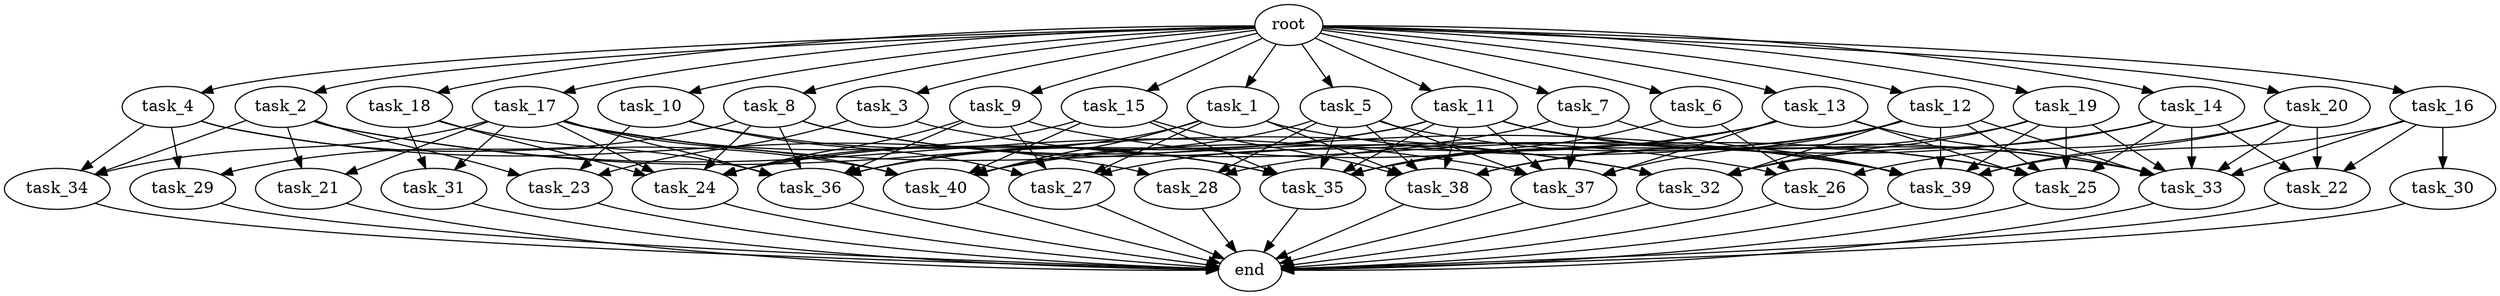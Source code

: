 digraph G {
  root [size="0.000000e+00"];
  task_1 [size="6.892372e+09"];
  task_2 [size="7.346640e+09"];
  task_3 [size="6.578632e+09"];
  task_4 [size="2.088904e+08"];
  task_5 [size="3.911839e+09"];
  task_6 [size="4.972453e+08"];
  task_7 [size="3.042638e+09"];
  task_8 [size="7.463083e+09"];
  task_9 [size="7.899318e+09"];
  task_10 [size="3.196976e+09"];
  task_11 [size="5.892693e+09"];
  task_12 [size="5.595224e+09"];
  task_13 [size="3.379866e+09"];
  task_14 [size="2.085506e+09"];
  task_15 [size="1.433266e+09"];
  task_16 [size="8.774239e+09"];
  task_17 [size="4.007043e+09"];
  task_18 [size="6.517372e+09"];
  task_19 [size="7.296602e+09"];
  task_20 [size="8.791203e+09"];
  task_21 [size="6.961044e+09"];
  task_22 [size="1.982277e+09"];
  task_23 [size="2.345483e+09"];
  task_24 [size="8.986106e+09"];
  task_25 [size="8.450312e+09"];
  task_26 [size="9.095853e+09"];
  task_27 [size="3.814513e+09"];
  task_28 [size="7.127971e+09"];
  task_29 [size="8.326227e+09"];
  task_30 [size="2.008523e+09"];
  task_31 [size="1.296219e+08"];
  task_32 [size="9.070838e+09"];
  task_33 [size="5.695874e+08"];
  task_34 [size="3.781249e+08"];
  task_35 [size="5.251001e+08"];
  task_36 [size="8.207733e+09"];
  task_37 [size="5.886854e+09"];
  task_38 [size="6.605990e+08"];
  task_39 [size="4.434229e+09"];
  task_40 [size="1.140467e+09"];
  end [size="0.000000e+00"];

  root -> task_1 [size="1.000000e-12"];
  root -> task_2 [size="1.000000e-12"];
  root -> task_3 [size="1.000000e-12"];
  root -> task_4 [size="1.000000e-12"];
  root -> task_5 [size="1.000000e-12"];
  root -> task_6 [size="1.000000e-12"];
  root -> task_7 [size="1.000000e-12"];
  root -> task_8 [size="1.000000e-12"];
  root -> task_9 [size="1.000000e-12"];
  root -> task_10 [size="1.000000e-12"];
  root -> task_11 [size="1.000000e-12"];
  root -> task_12 [size="1.000000e-12"];
  root -> task_13 [size="1.000000e-12"];
  root -> task_14 [size="1.000000e-12"];
  root -> task_15 [size="1.000000e-12"];
  root -> task_16 [size="1.000000e-12"];
  root -> task_17 [size="1.000000e-12"];
  root -> task_18 [size="1.000000e-12"];
  root -> task_19 [size="1.000000e-12"];
  root -> task_20 [size="1.000000e-12"];
  task_1 -> task_27 [size="9.536282e+07"];
  task_1 -> task_33 [size="7.119842e+06"];
  task_1 -> task_36 [size="1.367956e+08"];
  task_1 -> task_38 [size="1.100998e+07"];
  task_1 -> task_40 [size="1.900778e+07"];
  task_2 -> task_21 [size="3.480522e+08"];
  task_2 -> task_23 [size="7.818278e+07"];
  task_2 -> task_32 [size="1.814168e+08"];
  task_2 -> task_34 [size="1.260416e+07"];
  task_2 -> task_37 [size="9.811424e+07"];
  task_3 -> task_23 [size="7.818278e+07"];
  task_3 -> task_39 [size="5.542787e+07"];
  task_4 -> task_28 [size="2.375990e+08"];
  task_4 -> task_29 [size="4.163114e+08"];
  task_4 -> task_34 [size="1.260416e+07"];
  task_4 -> task_40 [size="1.900778e+07"];
  task_5 -> task_25 [size="1.408385e+08"];
  task_5 -> task_28 [size="2.375990e+08"];
  task_5 -> task_35 [size="6.563751e+06"];
  task_5 -> task_37 [size="9.811424e+07"];
  task_5 -> task_38 [size="1.100998e+07"];
  task_5 -> task_40 [size="1.900778e+07"];
  task_6 -> task_26 [size="3.031951e+08"];
  task_6 -> task_35 [size="6.563751e+06"];
  task_7 -> task_27 [size="9.536282e+07"];
  task_7 -> task_37 [size="9.811424e+07"];
  task_7 -> task_39 [size="5.542787e+07"];
  task_8 -> task_24 [size="1.497684e+08"];
  task_8 -> task_26 [size="3.031951e+08"];
  task_8 -> task_29 [size="4.163114e+08"];
  task_8 -> task_32 [size="1.814168e+08"];
  task_8 -> task_36 [size="1.367956e+08"];
  task_9 -> task_24 [size="1.497684e+08"];
  task_9 -> task_25 [size="1.408385e+08"];
  task_9 -> task_27 [size="9.536282e+07"];
  task_9 -> task_36 [size="1.367956e+08"];
  task_10 -> task_23 [size="7.818278e+07"];
  task_10 -> task_27 [size="9.536282e+07"];
  task_10 -> task_35 [size="6.563751e+06"];
  task_11 -> task_24 [size="1.497684e+08"];
  task_11 -> task_33 [size="7.119842e+06"];
  task_11 -> task_35 [size="6.563751e+06"];
  task_11 -> task_36 [size="1.367956e+08"];
  task_11 -> task_37 [size="9.811424e+07"];
  task_11 -> task_38 [size="1.100998e+07"];
  task_11 -> task_39 [size="5.542787e+07"];
  task_12 -> task_25 [size="1.408385e+08"];
  task_12 -> task_32 [size="1.814168e+08"];
  task_12 -> task_33 [size="7.119842e+06"];
  task_12 -> task_35 [size="6.563751e+06"];
  task_12 -> task_37 [size="9.811424e+07"];
  task_12 -> task_38 [size="1.100998e+07"];
  task_12 -> task_39 [size="5.542787e+07"];
  task_13 -> task_25 [size="1.408385e+08"];
  task_13 -> task_33 [size="7.119842e+06"];
  task_13 -> task_35 [size="6.563751e+06"];
  task_13 -> task_37 [size="9.811424e+07"];
  task_13 -> task_40 [size="1.900778e+07"];
  task_14 -> task_22 [size="6.607588e+07"];
  task_14 -> task_25 [size="1.408385e+08"];
  task_14 -> task_28 [size="2.375990e+08"];
  task_14 -> task_32 [size="1.814168e+08"];
  task_14 -> task_33 [size="7.119842e+06"];
  task_15 -> task_24 [size="1.497684e+08"];
  task_15 -> task_35 [size="6.563751e+06"];
  task_15 -> task_38 [size="1.100998e+07"];
  task_15 -> task_40 [size="1.900778e+07"];
  task_16 -> task_22 [size="6.607588e+07"];
  task_16 -> task_30 [size="2.008523e+08"];
  task_16 -> task_33 [size="7.119842e+06"];
  task_16 -> task_39 [size="5.542787e+07"];
  task_17 -> task_21 [size="3.480522e+08"];
  task_17 -> task_24 [size="1.497684e+08"];
  task_17 -> task_31 [size="6.481093e+06"];
  task_17 -> task_34 [size="1.260416e+07"];
  task_17 -> task_35 [size="6.563751e+06"];
  task_17 -> task_36 [size="1.367956e+08"];
  task_17 -> task_39 [size="5.542787e+07"];
  task_17 -> task_40 [size="1.900778e+07"];
  task_18 -> task_24 [size="1.497684e+08"];
  task_18 -> task_31 [size="6.481093e+06"];
  task_18 -> task_36 [size="1.367956e+08"];
  task_19 -> task_25 [size="1.408385e+08"];
  task_19 -> task_32 [size="1.814168e+08"];
  task_19 -> task_33 [size="7.119842e+06"];
  task_19 -> task_38 [size="1.100998e+07"];
  task_19 -> task_39 [size="5.542787e+07"];
  task_20 -> task_22 [size="6.607588e+07"];
  task_20 -> task_26 [size="3.031951e+08"];
  task_20 -> task_33 [size="7.119842e+06"];
  task_20 -> task_39 [size="5.542787e+07"];
  task_21 -> end [size="1.000000e-12"];
  task_22 -> end [size="1.000000e-12"];
  task_23 -> end [size="1.000000e-12"];
  task_24 -> end [size="1.000000e-12"];
  task_25 -> end [size="1.000000e-12"];
  task_26 -> end [size="1.000000e-12"];
  task_27 -> end [size="1.000000e-12"];
  task_28 -> end [size="1.000000e-12"];
  task_29 -> end [size="1.000000e-12"];
  task_30 -> end [size="1.000000e-12"];
  task_31 -> end [size="1.000000e-12"];
  task_32 -> end [size="1.000000e-12"];
  task_33 -> end [size="1.000000e-12"];
  task_34 -> end [size="1.000000e-12"];
  task_35 -> end [size="1.000000e-12"];
  task_36 -> end [size="1.000000e-12"];
  task_37 -> end [size="1.000000e-12"];
  task_38 -> end [size="1.000000e-12"];
  task_39 -> end [size="1.000000e-12"];
  task_40 -> end [size="1.000000e-12"];
}
